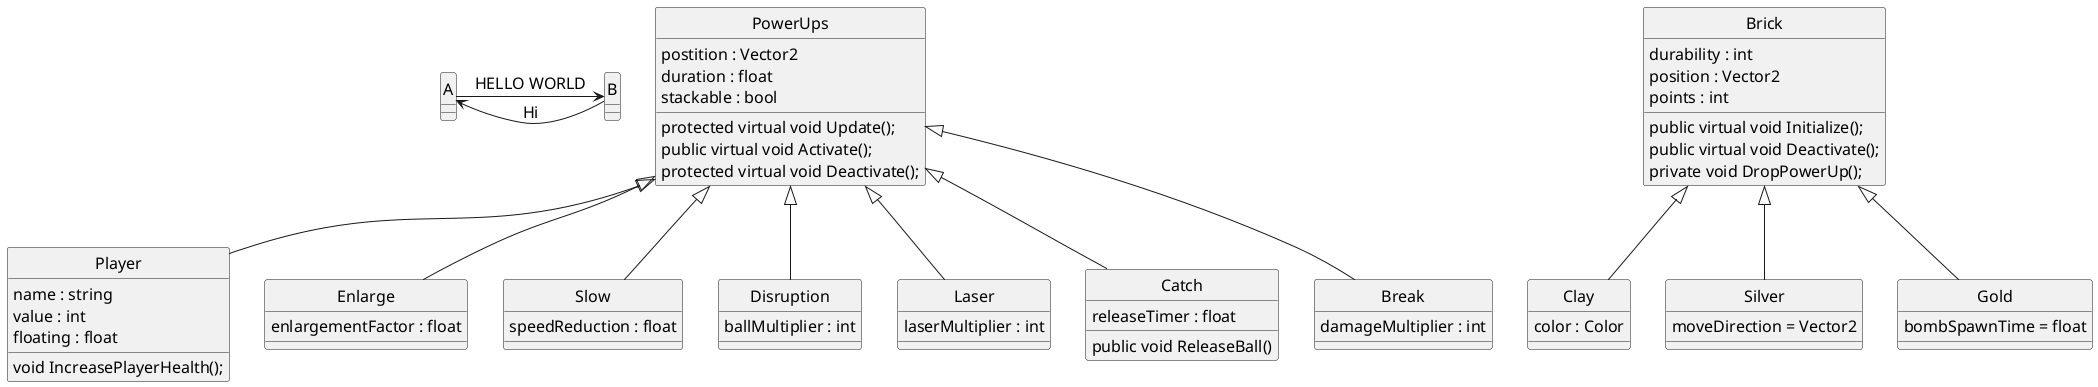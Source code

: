 @startuml Breakout
skinparam style strictuml
skinparam SequenceMessageAlignment center
skinparam DefaultFontName Arial
skinparam DefaultFontSize 16
skinparam DefaultFontStyle bold

A -> B : HELLO WORLD
A <- B : Hi

class "Player" as Player
{
    name : string
    value : int
    floating : float
}

Powerups <|-- Enlarge
Powerups <|-- Slow
Powerups <|-- Disruption
Powerups <|-- Laser
Powerups <|-- Catch
Powerups <|-- Break
Powerups <|-- Player
class "PowerUps" as Powerups
{
    postition : Vector2
    duration : float
    stackable : bool
    
    protected virtual void Update();
    public virtual void Activate();
    protected virtual void Deactivate();
}

class "Enlarge" as Enlarge
{
    enlargementFactor : float
}

class "Slow" as Slow
{
    speedReduction : float
}

class "Disruption" as Disruption
{
    ballMultiplier : int
}

class "Laser" as Laser
{
    laserMultiplier : int
}

class "Catch" as Catch
{
    releaseTimer : float
    public void ReleaseBall()
}

class "Break" as Break
{
    damageMultiplier : int
}

class "Player" as Player
{
    void IncreasePlayerHealth();
}

class "Brick" as Brick
{
    durability : int
    position : Vector2
    points : int

    public virtual void Initialize();
    public virtual void Deactivate();
    private void DropPowerUp();
}

Brick <|-- Clay
class "Clay" as Clay
{
    color : Color
}

Brick <|-- Silver
class "Silver" as Silver
{
    moveDirection = Vector2
}

Brick <|-- Gold
class "Gold" as Gold
{
    bombSpawnTime = float
}

@enduml